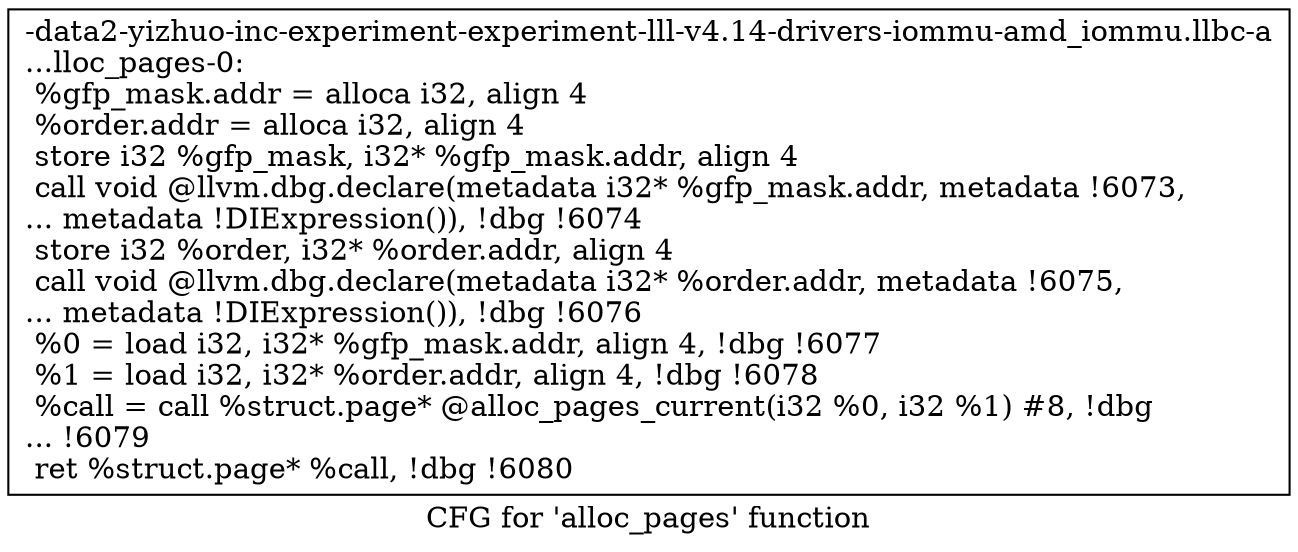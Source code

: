 digraph "CFG for 'alloc_pages' function" {
	label="CFG for 'alloc_pages' function";

	Node0x561b9494b4e0 [shape=record,label="{-data2-yizhuo-inc-experiment-experiment-lll-v4.14-drivers-iommu-amd_iommu.llbc-a\l...lloc_pages-0:\l  %gfp_mask.addr = alloca i32, align 4\l  %order.addr = alloca i32, align 4\l  store i32 %gfp_mask, i32* %gfp_mask.addr, align 4\l  call void @llvm.dbg.declare(metadata i32* %gfp_mask.addr, metadata !6073,\l... metadata !DIExpression()), !dbg !6074\l  store i32 %order, i32* %order.addr, align 4\l  call void @llvm.dbg.declare(metadata i32* %order.addr, metadata !6075,\l... metadata !DIExpression()), !dbg !6076\l  %0 = load i32, i32* %gfp_mask.addr, align 4, !dbg !6077\l  %1 = load i32, i32* %order.addr, align 4, !dbg !6078\l  %call = call %struct.page* @alloc_pages_current(i32 %0, i32 %1) #8, !dbg\l... !6079\l  ret %struct.page* %call, !dbg !6080\l}"];
}
